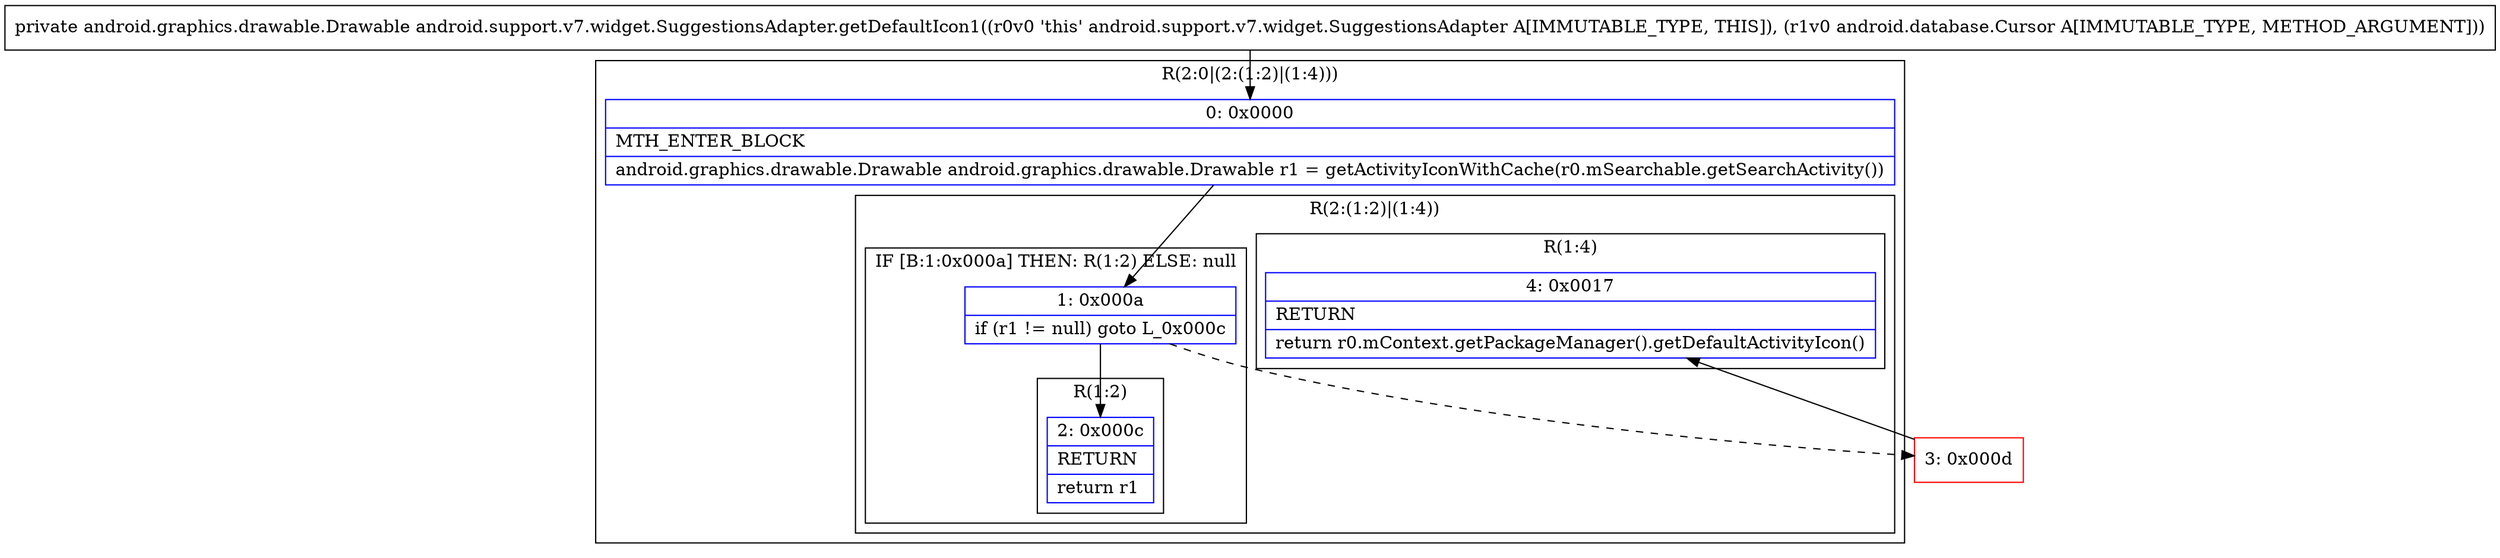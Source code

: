 digraph "CFG forandroid.support.v7.widget.SuggestionsAdapter.getDefaultIcon1(Landroid\/database\/Cursor;)Landroid\/graphics\/drawable\/Drawable;" {
subgraph cluster_Region_1728185746 {
label = "R(2:0|(2:(1:2)|(1:4)))";
node [shape=record,color=blue];
Node_0 [shape=record,label="{0\:\ 0x0000|MTH_ENTER_BLOCK\l|android.graphics.drawable.Drawable android.graphics.drawable.Drawable r1 = getActivityIconWithCache(r0.mSearchable.getSearchActivity())\l}"];
subgraph cluster_Region_306160208 {
label = "R(2:(1:2)|(1:4))";
node [shape=record,color=blue];
subgraph cluster_IfRegion_780868783 {
label = "IF [B:1:0x000a] THEN: R(1:2) ELSE: null";
node [shape=record,color=blue];
Node_1 [shape=record,label="{1\:\ 0x000a|if (r1 != null) goto L_0x000c\l}"];
subgraph cluster_Region_1186867694 {
label = "R(1:2)";
node [shape=record,color=blue];
Node_2 [shape=record,label="{2\:\ 0x000c|RETURN\l|return r1\l}"];
}
}
subgraph cluster_Region_180356485 {
label = "R(1:4)";
node [shape=record,color=blue];
Node_4 [shape=record,label="{4\:\ 0x0017|RETURN\l|return r0.mContext.getPackageManager().getDefaultActivityIcon()\l}"];
}
}
}
Node_3 [shape=record,color=red,label="{3\:\ 0x000d}"];
MethodNode[shape=record,label="{private android.graphics.drawable.Drawable android.support.v7.widget.SuggestionsAdapter.getDefaultIcon1((r0v0 'this' android.support.v7.widget.SuggestionsAdapter A[IMMUTABLE_TYPE, THIS]), (r1v0 android.database.Cursor A[IMMUTABLE_TYPE, METHOD_ARGUMENT])) }"];
MethodNode -> Node_0;
Node_0 -> Node_1;
Node_1 -> Node_2;
Node_1 -> Node_3[style=dashed];
Node_3 -> Node_4;
}

